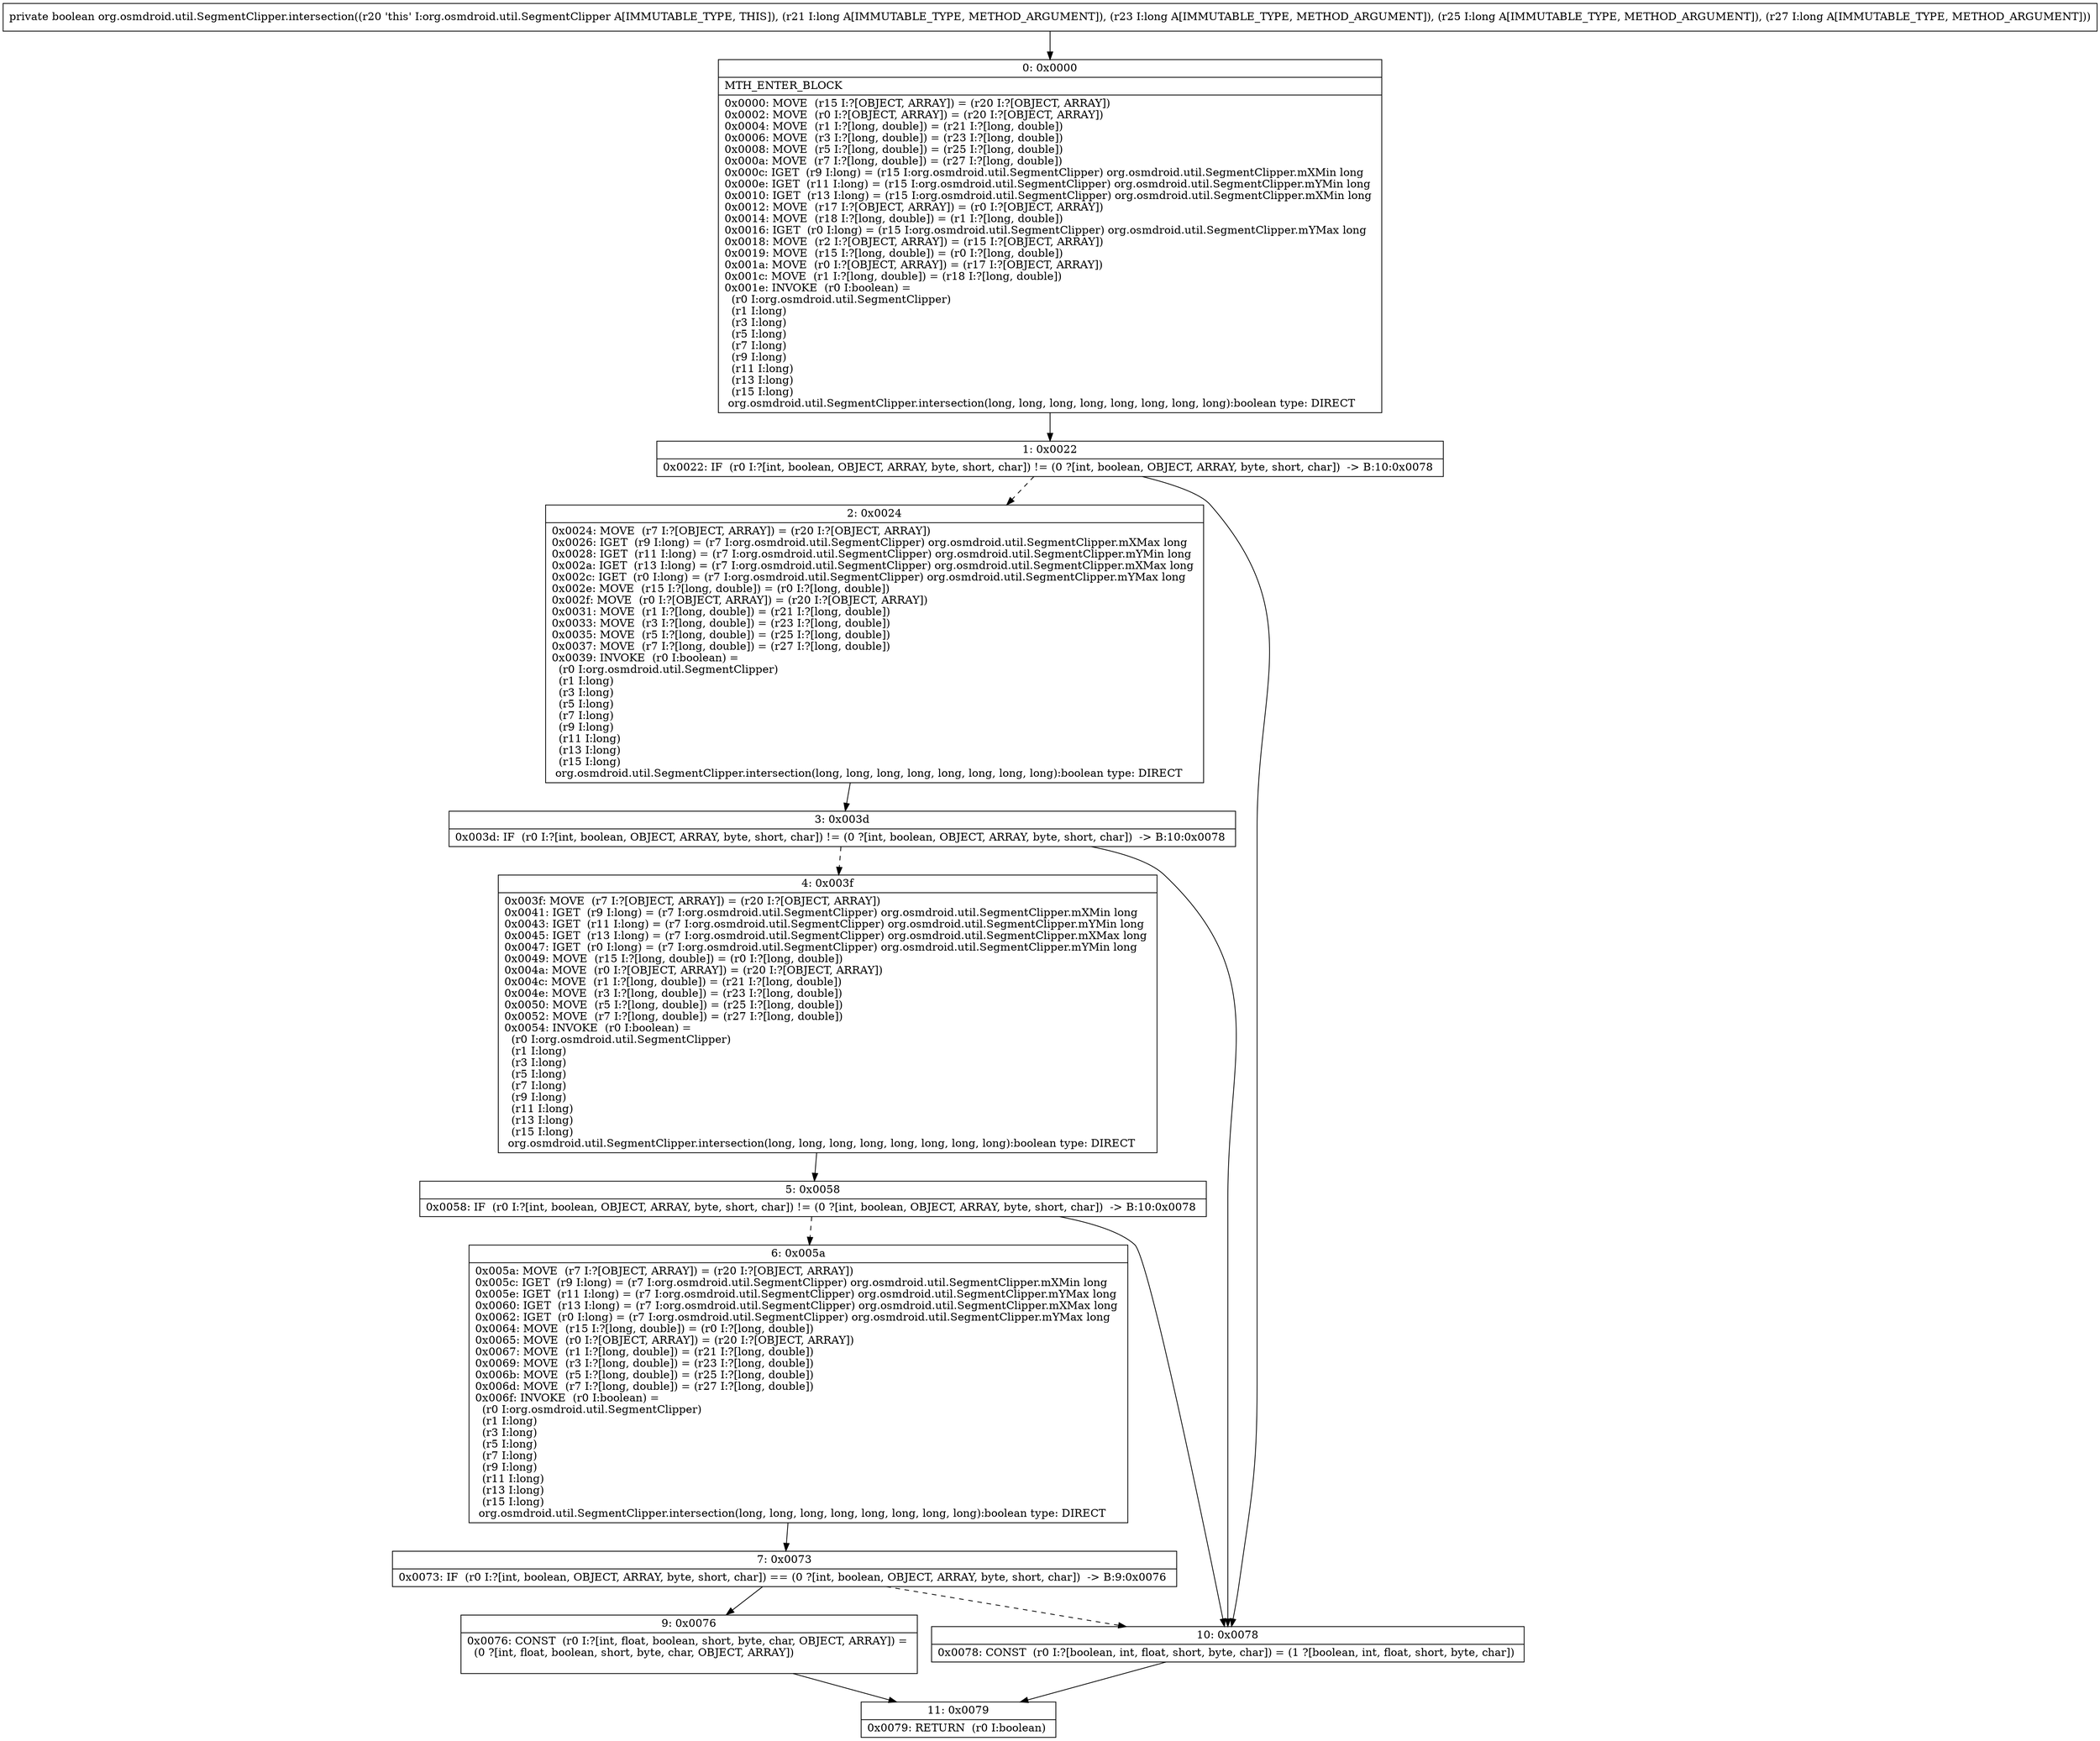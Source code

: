 digraph "CFG fororg.osmdroid.util.SegmentClipper.intersection(JJJJ)Z" {
Node_0 [shape=record,label="{0\:\ 0x0000|MTH_ENTER_BLOCK\l|0x0000: MOVE  (r15 I:?[OBJECT, ARRAY]) = (r20 I:?[OBJECT, ARRAY]) \l0x0002: MOVE  (r0 I:?[OBJECT, ARRAY]) = (r20 I:?[OBJECT, ARRAY]) \l0x0004: MOVE  (r1 I:?[long, double]) = (r21 I:?[long, double]) \l0x0006: MOVE  (r3 I:?[long, double]) = (r23 I:?[long, double]) \l0x0008: MOVE  (r5 I:?[long, double]) = (r25 I:?[long, double]) \l0x000a: MOVE  (r7 I:?[long, double]) = (r27 I:?[long, double]) \l0x000c: IGET  (r9 I:long) = (r15 I:org.osmdroid.util.SegmentClipper) org.osmdroid.util.SegmentClipper.mXMin long \l0x000e: IGET  (r11 I:long) = (r15 I:org.osmdroid.util.SegmentClipper) org.osmdroid.util.SegmentClipper.mYMin long \l0x0010: IGET  (r13 I:long) = (r15 I:org.osmdroid.util.SegmentClipper) org.osmdroid.util.SegmentClipper.mXMin long \l0x0012: MOVE  (r17 I:?[OBJECT, ARRAY]) = (r0 I:?[OBJECT, ARRAY]) \l0x0014: MOVE  (r18 I:?[long, double]) = (r1 I:?[long, double]) \l0x0016: IGET  (r0 I:long) = (r15 I:org.osmdroid.util.SegmentClipper) org.osmdroid.util.SegmentClipper.mYMax long \l0x0018: MOVE  (r2 I:?[OBJECT, ARRAY]) = (r15 I:?[OBJECT, ARRAY]) \l0x0019: MOVE  (r15 I:?[long, double]) = (r0 I:?[long, double]) \l0x001a: MOVE  (r0 I:?[OBJECT, ARRAY]) = (r17 I:?[OBJECT, ARRAY]) \l0x001c: MOVE  (r1 I:?[long, double]) = (r18 I:?[long, double]) \l0x001e: INVOKE  (r0 I:boolean) = \l  (r0 I:org.osmdroid.util.SegmentClipper)\l  (r1 I:long)\l  (r3 I:long)\l  (r5 I:long)\l  (r7 I:long)\l  (r9 I:long)\l  (r11 I:long)\l  (r13 I:long)\l  (r15 I:long)\l org.osmdroid.util.SegmentClipper.intersection(long, long, long, long, long, long, long, long):boolean type: DIRECT \l}"];
Node_1 [shape=record,label="{1\:\ 0x0022|0x0022: IF  (r0 I:?[int, boolean, OBJECT, ARRAY, byte, short, char]) != (0 ?[int, boolean, OBJECT, ARRAY, byte, short, char])  \-\> B:10:0x0078 \l}"];
Node_2 [shape=record,label="{2\:\ 0x0024|0x0024: MOVE  (r7 I:?[OBJECT, ARRAY]) = (r20 I:?[OBJECT, ARRAY]) \l0x0026: IGET  (r9 I:long) = (r7 I:org.osmdroid.util.SegmentClipper) org.osmdroid.util.SegmentClipper.mXMax long \l0x0028: IGET  (r11 I:long) = (r7 I:org.osmdroid.util.SegmentClipper) org.osmdroid.util.SegmentClipper.mYMin long \l0x002a: IGET  (r13 I:long) = (r7 I:org.osmdroid.util.SegmentClipper) org.osmdroid.util.SegmentClipper.mXMax long \l0x002c: IGET  (r0 I:long) = (r7 I:org.osmdroid.util.SegmentClipper) org.osmdroid.util.SegmentClipper.mYMax long \l0x002e: MOVE  (r15 I:?[long, double]) = (r0 I:?[long, double]) \l0x002f: MOVE  (r0 I:?[OBJECT, ARRAY]) = (r20 I:?[OBJECT, ARRAY]) \l0x0031: MOVE  (r1 I:?[long, double]) = (r21 I:?[long, double]) \l0x0033: MOVE  (r3 I:?[long, double]) = (r23 I:?[long, double]) \l0x0035: MOVE  (r5 I:?[long, double]) = (r25 I:?[long, double]) \l0x0037: MOVE  (r7 I:?[long, double]) = (r27 I:?[long, double]) \l0x0039: INVOKE  (r0 I:boolean) = \l  (r0 I:org.osmdroid.util.SegmentClipper)\l  (r1 I:long)\l  (r3 I:long)\l  (r5 I:long)\l  (r7 I:long)\l  (r9 I:long)\l  (r11 I:long)\l  (r13 I:long)\l  (r15 I:long)\l org.osmdroid.util.SegmentClipper.intersection(long, long, long, long, long, long, long, long):boolean type: DIRECT \l}"];
Node_3 [shape=record,label="{3\:\ 0x003d|0x003d: IF  (r0 I:?[int, boolean, OBJECT, ARRAY, byte, short, char]) != (0 ?[int, boolean, OBJECT, ARRAY, byte, short, char])  \-\> B:10:0x0078 \l}"];
Node_4 [shape=record,label="{4\:\ 0x003f|0x003f: MOVE  (r7 I:?[OBJECT, ARRAY]) = (r20 I:?[OBJECT, ARRAY]) \l0x0041: IGET  (r9 I:long) = (r7 I:org.osmdroid.util.SegmentClipper) org.osmdroid.util.SegmentClipper.mXMin long \l0x0043: IGET  (r11 I:long) = (r7 I:org.osmdroid.util.SegmentClipper) org.osmdroid.util.SegmentClipper.mYMin long \l0x0045: IGET  (r13 I:long) = (r7 I:org.osmdroid.util.SegmentClipper) org.osmdroid.util.SegmentClipper.mXMax long \l0x0047: IGET  (r0 I:long) = (r7 I:org.osmdroid.util.SegmentClipper) org.osmdroid.util.SegmentClipper.mYMin long \l0x0049: MOVE  (r15 I:?[long, double]) = (r0 I:?[long, double]) \l0x004a: MOVE  (r0 I:?[OBJECT, ARRAY]) = (r20 I:?[OBJECT, ARRAY]) \l0x004c: MOVE  (r1 I:?[long, double]) = (r21 I:?[long, double]) \l0x004e: MOVE  (r3 I:?[long, double]) = (r23 I:?[long, double]) \l0x0050: MOVE  (r5 I:?[long, double]) = (r25 I:?[long, double]) \l0x0052: MOVE  (r7 I:?[long, double]) = (r27 I:?[long, double]) \l0x0054: INVOKE  (r0 I:boolean) = \l  (r0 I:org.osmdroid.util.SegmentClipper)\l  (r1 I:long)\l  (r3 I:long)\l  (r5 I:long)\l  (r7 I:long)\l  (r9 I:long)\l  (r11 I:long)\l  (r13 I:long)\l  (r15 I:long)\l org.osmdroid.util.SegmentClipper.intersection(long, long, long, long, long, long, long, long):boolean type: DIRECT \l}"];
Node_5 [shape=record,label="{5\:\ 0x0058|0x0058: IF  (r0 I:?[int, boolean, OBJECT, ARRAY, byte, short, char]) != (0 ?[int, boolean, OBJECT, ARRAY, byte, short, char])  \-\> B:10:0x0078 \l}"];
Node_6 [shape=record,label="{6\:\ 0x005a|0x005a: MOVE  (r7 I:?[OBJECT, ARRAY]) = (r20 I:?[OBJECT, ARRAY]) \l0x005c: IGET  (r9 I:long) = (r7 I:org.osmdroid.util.SegmentClipper) org.osmdroid.util.SegmentClipper.mXMin long \l0x005e: IGET  (r11 I:long) = (r7 I:org.osmdroid.util.SegmentClipper) org.osmdroid.util.SegmentClipper.mYMax long \l0x0060: IGET  (r13 I:long) = (r7 I:org.osmdroid.util.SegmentClipper) org.osmdroid.util.SegmentClipper.mXMax long \l0x0062: IGET  (r0 I:long) = (r7 I:org.osmdroid.util.SegmentClipper) org.osmdroid.util.SegmentClipper.mYMax long \l0x0064: MOVE  (r15 I:?[long, double]) = (r0 I:?[long, double]) \l0x0065: MOVE  (r0 I:?[OBJECT, ARRAY]) = (r20 I:?[OBJECT, ARRAY]) \l0x0067: MOVE  (r1 I:?[long, double]) = (r21 I:?[long, double]) \l0x0069: MOVE  (r3 I:?[long, double]) = (r23 I:?[long, double]) \l0x006b: MOVE  (r5 I:?[long, double]) = (r25 I:?[long, double]) \l0x006d: MOVE  (r7 I:?[long, double]) = (r27 I:?[long, double]) \l0x006f: INVOKE  (r0 I:boolean) = \l  (r0 I:org.osmdroid.util.SegmentClipper)\l  (r1 I:long)\l  (r3 I:long)\l  (r5 I:long)\l  (r7 I:long)\l  (r9 I:long)\l  (r11 I:long)\l  (r13 I:long)\l  (r15 I:long)\l org.osmdroid.util.SegmentClipper.intersection(long, long, long, long, long, long, long, long):boolean type: DIRECT \l}"];
Node_7 [shape=record,label="{7\:\ 0x0073|0x0073: IF  (r0 I:?[int, boolean, OBJECT, ARRAY, byte, short, char]) == (0 ?[int, boolean, OBJECT, ARRAY, byte, short, char])  \-\> B:9:0x0076 \l}"];
Node_9 [shape=record,label="{9\:\ 0x0076|0x0076: CONST  (r0 I:?[int, float, boolean, short, byte, char, OBJECT, ARRAY]) = \l  (0 ?[int, float, boolean, short, byte, char, OBJECT, ARRAY])\l \l}"];
Node_10 [shape=record,label="{10\:\ 0x0078|0x0078: CONST  (r0 I:?[boolean, int, float, short, byte, char]) = (1 ?[boolean, int, float, short, byte, char]) \l}"];
Node_11 [shape=record,label="{11\:\ 0x0079|0x0079: RETURN  (r0 I:boolean) \l}"];
MethodNode[shape=record,label="{private boolean org.osmdroid.util.SegmentClipper.intersection((r20 'this' I:org.osmdroid.util.SegmentClipper A[IMMUTABLE_TYPE, THIS]), (r21 I:long A[IMMUTABLE_TYPE, METHOD_ARGUMENT]), (r23 I:long A[IMMUTABLE_TYPE, METHOD_ARGUMENT]), (r25 I:long A[IMMUTABLE_TYPE, METHOD_ARGUMENT]), (r27 I:long A[IMMUTABLE_TYPE, METHOD_ARGUMENT])) }"];
MethodNode -> Node_0;
Node_0 -> Node_1;
Node_1 -> Node_2[style=dashed];
Node_1 -> Node_10;
Node_2 -> Node_3;
Node_3 -> Node_4[style=dashed];
Node_3 -> Node_10;
Node_4 -> Node_5;
Node_5 -> Node_6[style=dashed];
Node_5 -> Node_10;
Node_6 -> Node_7;
Node_7 -> Node_9;
Node_7 -> Node_10[style=dashed];
Node_9 -> Node_11;
Node_10 -> Node_11;
}

